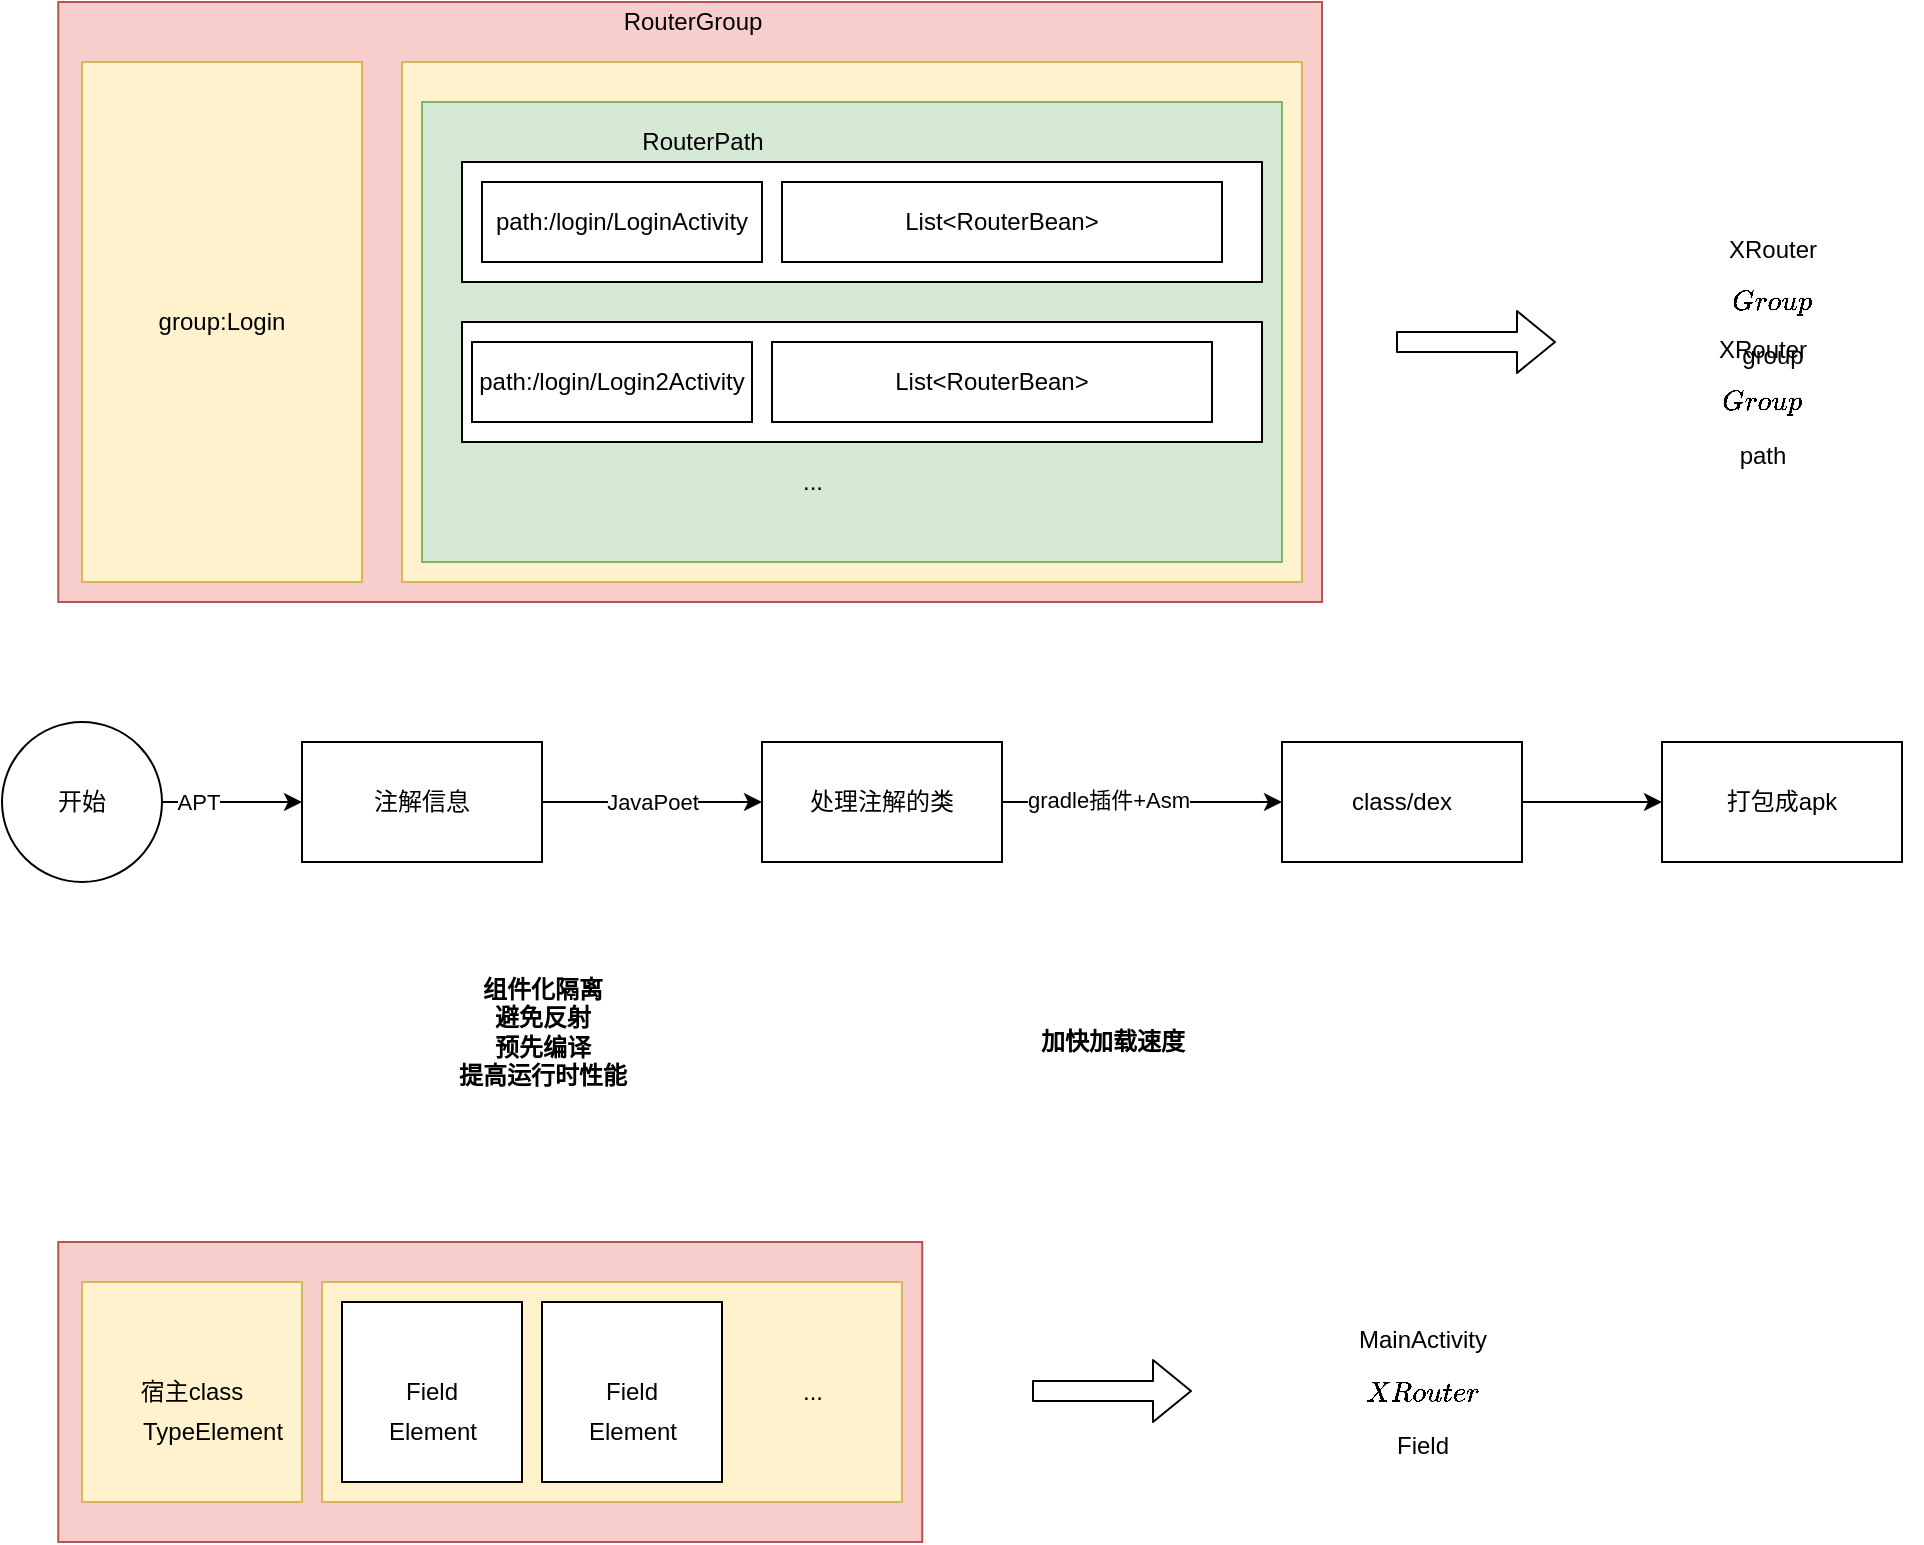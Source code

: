 <mxfile version="13.2.2" type="device"><diagram id="jGHLnZi0oRb17KXAjmW-" name="第 1 页"><mxGraphModel dx="961" dy="632" grid="1" gridSize="10" guides="1" tooltips="1" connect="1" arrows="1" fold="1" page="1" pageScale="1" pageWidth="827" pageHeight="1169" math="0" shadow="0"><root><mxCell id="0"/><mxCell id="1" parent="0"/><mxCell id="K4EgwOYhQqAVc8gk08V6-55" value="" style="group" vertex="1" connectable="0" parent="1"><mxGeometry x="158.13" y="40" width="631.87" height="300" as="geometry"/></mxCell><mxCell id="K4EgwOYhQqAVc8gk08V6-1" value="" style="rounded=0;whiteSpace=wrap;html=1;fillColor=#f8cecc;strokeColor=#b85450;" vertex="1" parent="K4EgwOYhQqAVc8gk08V6-55"><mxGeometry width="631.87" height="300" as="geometry"/></mxCell><mxCell id="K4EgwOYhQqAVc8gk08V6-3" value="group:Login" style="rounded=0;whiteSpace=wrap;html=1;fillColor=#fff2cc;strokeColor=#d6b656;" vertex="1" parent="K4EgwOYhQqAVc8gk08V6-55"><mxGeometry x="11.87" y="30" width="140" height="260" as="geometry"/></mxCell><mxCell id="K4EgwOYhQqAVc8gk08V6-4" value="" style="rounded=0;whiteSpace=wrap;html=1;fillColor=#fff2cc;strokeColor=#d6b656;" vertex="1" parent="K4EgwOYhQqAVc8gk08V6-55"><mxGeometry x="171.87" y="30" width="450" height="260" as="geometry"/></mxCell><mxCell id="K4EgwOYhQqAVc8gk08V6-6" value="" style="rounded=0;whiteSpace=wrap;html=1;fillColor=#d5e8d4;strokeColor=#82b366;" vertex="1" parent="K4EgwOYhQqAVc8gk08V6-55"><mxGeometry x="181.87" y="50" width="430" height="230" as="geometry"/></mxCell><mxCell id="K4EgwOYhQqAVc8gk08V6-41" value="RouterGroup" style="text;html=1;align=center;verticalAlign=middle;resizable=0;points=[];autosize=1;" vertex="1" parent="K4EgwOYhQqAVc8gk08V6-55"><mxGeometry x="271.87" width="90" height="20" as="geometry"/></mxCell><mxCell id="K4EgwOYhQqAVc8gk08V6-45" value="RouterPath" style="text;html=1;align=center;verticalAlign=middle;resizable=0;points=[];autosize=1;" vertex="1" parent="K4EgwOYhQqAVc8gk08V6-55"><mxGeometry x="281.87" y="60" width="80" height="20" as="geometry"/></mxCell><mxCell id="K4EgwOYhQqAVc8gk08V6-46" value="" style="rounded=0;whiteSpace=wrap;html=1;" vertex="1" parent="K4EgwOYhQqAVc8gk08V6-55"><mxGeometry x="201.87" y="80" width="400" height="60" as="geometry"/></mxCell><mxCell id="K4EgwOYhQqAVc8gk08V6-14" value="path:/login/LoginActivity" style="rounded=0;whiteSpace=wrap;html=1;" vertex="1" parent="K4EgwOYhQqAVc8gk08V6-55"><mxGeometry x="211.87" y="90" width="140" height="40" as="geometry"/></mxCell><mxCell id="K4EgwOYhQqAVc8gk08V6-19" value="List&amp;lt;RouterBean&amp;gt;" style="rounded=0;whiteSpace=wrap;html=1;" vertex="1" parent="K4EgwOYhQqAVc8gk08V6-55"><mxGeometry x="361.87" y="90" width="220" height="40" as="geometry"/></mxCell><mxCell id="K4EgwOYhQqAVc8gk08V6-50" value="" style="rounded=0;whiteSpace=wrap;html=1;" vertex="1" parent="K4EgwOYhQqAVc8gk08V6-55"><mxGeometry x="201.87" y="160" width="400" height="60" as="geometry"/></mxCell><mxCell id="K4EgwOYhQqAVc8gk08V6-51" value="path:/login/Login2Activity" style="rounded=0;whiteSpace=wrap;html=1;" vertex="1" parent="K4EgwOYhQqAVc8gk08V6-55"><mxGeometry x="206.87" y="170" width="140" height="40" as="geometry"/></mxCell><mxCell id="K4EgwOYhQqAVc8gk08V6-52" value="List&amp;lt;RouterBean&amp;gt;" style="rounded=0;whiteSpace=wrap;html=1;" vertex="1" parent="K4EgwOYhQqAVc8gk08V6-55"><mxGeometry x="356.87" y="170" width="220" height="40" as="geometry"/></mxCell><mxCell id="K4EgwOYhQqAVc8gk08V6-53" value="..." style="text;html=1;align=center;verticalAlign=middle;resizable=0;points=[];autosize=1;" vertex="1" parent="K4EgwOYhQqAVc8gk08V6-55"><mxGeometry x="361.87" y="230" width="30" height="20" as="geometry"/></mxCell><mxCell id="K4EgwOYhQqAVc8gk08V6-65" value="开始" style="ellipse;whiteSpace=wrap;html=1;aspect=fixed;" vertex="1" parent="1"><mxGeometry x="130" y="400" width="80" height="80" as="geometry"/></mxCell><mxCell id="K4EgwOYhQqAVc8gk08V6-71" value="JavaPoet" style="edgeStyle=orthogonalEdgeStyle;rounded=0;orthogonalLoop=1;jettySize=auto;html=1;" edge="1" parent="1" source="K4EgwOYhQqAVc8gk08V6-68" target="K4EgwOYhQqAVc8gk08V6-70"><mxGeometry relative="1" as="geometry"/></mxCell><mxCell id="K4EgwOYhQqAVc8gk08V6-68" value="注解信息" style="rounded=0;whiteSpace=wrap;html=1;" vertex="1" parent="1"><mxGeometry x="280" y="410" width="120" height="60" as="geometry"/></mxCell><mxCell id="K4EgwOYhQqAVc8gk08V6-74" value="" style="edgeStyle=orthogonalEdgeStyle;rounded=0;orthogonalLoop=1;jettySize=auto;html=1;" edge="1" parent="1" source="K4EgwOYhQqAVc8gk08V6-70" target="K4EgwOYhQqAVc8gk08V6-73"><mxGeometry relative="1" as="geometry"/></mxCell><mxCell id="K4EgwOYhQqAVc8gk08V6-75" value="gradle插件+Asm" style="edgeLabel;html=1;align=center;verticalAlign=middle;resizable=0;points=[];" vertex="1" connectable="0" parent="K4EgwOYhQqAVc8gk08V6-74"><mxGeometry x="-0.25" y="1" relative="1" as="geometry"><mxPoint as="offset"/></mxGeometry></mxCell><mxCell id="K4EgwOYhQqAVc8gk08V6-70" value="处理注解的类" style="rounded=0;whiteSpace=wrap;html=1;" vertex="1" parent="1"><mxGeometry x="510" y="410" width="120" height="60" as="geometry"/></mxCell><mxCell id="K4EgwOYhQqAVc8gk08V6-77" value="" style="edgeStyle=orthogonalEdgeStyle;rounded=0;orthogonalLoop=1;jettySize=auto;html=1;" edge="1" parent="1" source="K4EgwOYhQqAVc8gk08V6-73" target="K4EgwOYhQqAVc8gk08V6-76"><mxGeometry relative="1" as="geometry"/></mxCell><mxCell id="K4EgwOYhQqAVc8gk08V6-73" value="class/dex" style="rounded=0;whiteSpace=wrap;html=1;" vertex="1" parent="1"><mxGeometry x="770" y="410" width="120" height="60" as="geometry"/></mxCell><mxCell id="K4EgwOYhQqAVc8gk08V6-76" value="打包成apk" style="rounded=0;whiteSpace=wrap;html=1;" vertex="1" parent="1"><mxGeometry x="960" y="410" width="120" height="60" as="geometry"/></mxCell><mxCell id="K4EgwOYhQqAVc8gk08V6-69" value="" style="endArrow=classic;html=1;exitX=1;exitY=0.5;exitDx=0;exitDy=0;entryX=0;entryY=0.5;entryDx=0;entryDy=0;" edge="1" parent="1" source="K4EgwOYhQqAVc8gk08V6-65" target="K4EgwOYhQqAVc8gk08V6-68"><mxGeometry width="50" height="50" relative="1" as="geometry"><mxPoint x="480" y="550" as="sourcePoint"/><mxPoint x="530" y="500" as="targetPoint"/><Array as="points"><mxPoint x="250" y="440"/></Array></mxGeometry></mxCell><mxCell id="K4EgwOYhQqAVc8gk08V6-72" value="APT" style="edgeLabel;html=1;align=center;verticalAlign=middle;resizable=0;points=[];" vertex="1" connectable="0" parent="K4EgwOYhQqAVc8gk08V6-69"><mxGeometry x="-0.48" relative="1" as="geometry"><mxPoint as="offset"/></mxGeometry></mxCell><mxCell id="K4EgwOYhQqAVc8gk08V6-80" value="&lt;b&gt;加快加载速度&lt;/b&gt;" style="text;html=1;align=center;verticalAlign=middle;resizable=0;points=[];autosize=1;" vertex="1" parent="1"><mxGeometry x="640" y="550" width="90" height="20" as="geometry"/></mxCell><mxCell id="K4EgwOYhQqAVc8gk08V6-81" value="组件化隔离&lt;br&gt;避免反射&lt;br&gt;预先编译&lt;br&gt;提高运行时性能" style="text;html=1;align=center;verticalAlign=middle;resizable=0;points=[];autosize=1;fontStyle=1" vertex="1" parent="1"><mxGeometry x="350" y="525" width="100" height="60" as="geometry"/></mxCell><mxCell id="K4EgwOYhQqAVc8gk08V6-82" value="" style="rounded=0;whiteSpace=wrap;html=1;fillColor=#f8cecc;strokeColor=#b85450;" vertex="1" parent="1"><mxGeometry x="158.13" y="660" width="432" height="150" as="geometry"/></mxCell><mxCell id="K4EgwOYhQqAVc8gk08V6-85" value="宿主class" style="rounded=0;whiteSpace=wrap;html=1;fillColor=#fff2cc;strokeColor=#d6b656;" vertex="1" parent="1"><mxGeometry x="170" y="680" width="110" height="110" as="geometry"/></mxCell><mxCell id="K4EgwOYhQqAVc8gk08V6-86" value="" style="rounded=0;whiteSpace=wrap;html=1;fillColor=#fff2cc;strokeColor=#d6b656;" vertex="1" parent="1"><mxGeometry x="290" y="680" width="290" height="110" as="geometry"/></mxCell><mxCell id="K4EgwOYhQqAVc8gk08V6-87" value="Field" style="rounded=0;whiteSpace=wrap;html=1;" vertex="1" parent="1"><mxGeometry x="300" y="690" width="90" height="90" as="geometry"/></mxCell><mxCell id="K4EgwOYhQqAVc8gk08V6-92" value="Field" style="rounded=0;whiteSpace=wrap;html=1;" vertex="1" parent="1"><mxGeometry x="400" y="690" width="90" height="90" as="geometry"/></mxCell><mxCell id="K4EgwOYhQqAVc8gk08V6-93" value="..." style="text;html=1;align=center;verticalAlign=middle;resizable=0;points=[];autosize=1;" vertex="1" parent="1"><mxGeometry x="520" y="725" width="30" height="20" as="geometry"/></mxCell><mxCell id="K4EgwOYhQqAVc8gk08V6-83" value="TypeElement" style="text;html=1;align=center;verticalAlign=middle;resizable=0;points=[];autosize=1;" vertex="1" parent="1"><mxGeometry x="190" y="745" width="90" height="20" as="geometry"/></mxCell><mxCell id="K4EgwOYhQqAVc8gk08V6-94" value="Element" style="text;html=1;align=center;verticalAlign=middle;resizable=0;points=[];autosize=1;" vertex="1" parent="1"><mxGeometry x="315" y="745" width="60" height="20" as="geometry"/></mxCell><mxCell id="K4EgwOYhQqAVc8gk08V6-95" value="Element" style="text;html=1;align=center;verticalAlign=middle;resizable=0;points=[];autosize=1;" vertex="1" parent="1"><mxGeometry x="415" y="745" width="60" height="20" as="geometry"/></mxCell><mxCell id="K4EgwOYhQqAVc8gk08V6-96" value="MainActivity$$XRouter$$Field" style="text;html=1;align=center;verticalAlign=middle;resizable=0;points=[];autosize=1;" vertex="1" parent="1"><mxGeometry x="750" y="725" width="180" height="20" as="geometry"/></mxCell><mxCell id="K4EgwOYhQqAVc8gk08V6-43" value="XRouter$$Group$$group" style="text;html=1;align=center;verticalAlign=middle;resizable=0;points=[];autosize=1;" vertex="1" parent="1"><mxGeometry x="940" y="180" width="150" height="20" as="geometry"/></mxCell><mxCell id="K4EgwOYhQqAVc8gk08V6-44" value="XRouter$$Group$$path" style="text;html=1;align=center;verticalAlign=middle;resizable=0;points=[];autosize=1;" vertex="1" parent="1"><mxGeometry x="940" y="230" width="140" height="20" as="geometry"/></mxCell><mxCell id="K4EgwOYhQqAVc8gk08V6-100" value="" style="shape=flexArrow;endArrow=classic;html=1;" edge="1" parent="1"><mxGeometry width="50" height="50" relative="1" as="geometry"><mxPoint x="645" y="734.5" as="sourcePoint"/><mxPoint x="725" y="734.5" as="targetPoint"/></mxGeometry></mxCell><mxCell id="K4EgwOYhQqAVc8gk08V6-101" value="" style="shape=flexArrow;endArrow=classic;html=1;" edge="1" parent="1"><mxGeometry width="50" height="50" relative="1" as="geometry"><mxPoint x="827" y="210" as="sourcePoint"/><mxPoint x="907" y="210" as="targetPoint"/></mxGeometry></mxCell></root></mxGraphModel></diagram></mxfile>
